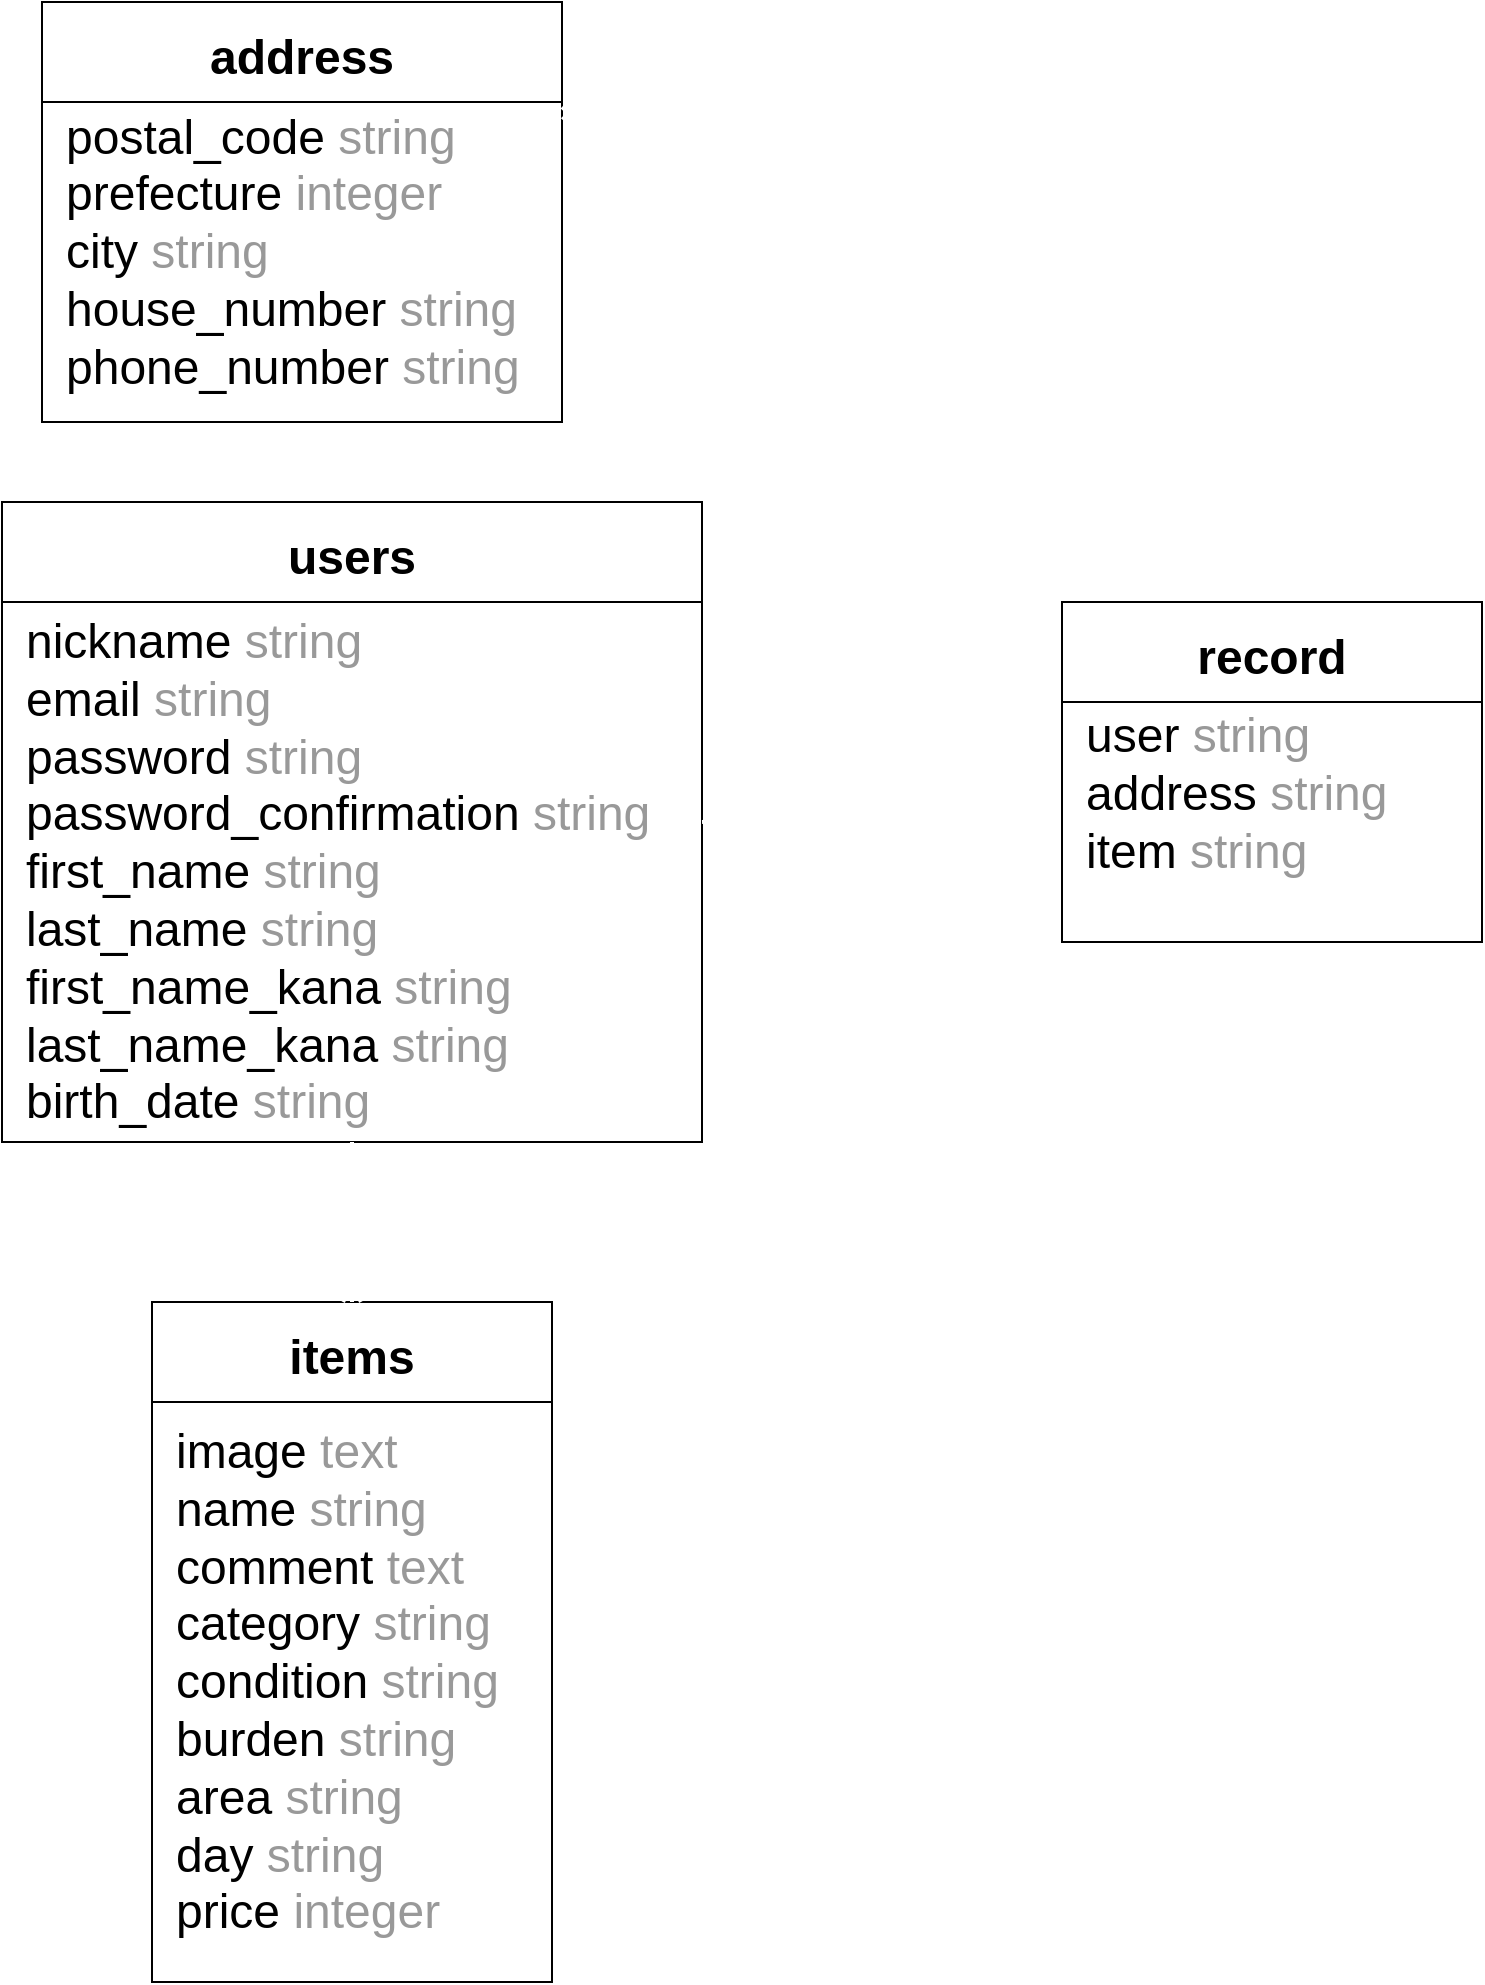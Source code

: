 <mxfile version="13.10.0" type="embed">
    <diagram id="9rqIHSh-4NgW_ykTr1UR" name="Page-2">
        <mxGraphModel dx="1805" dy="1100" grid="1" gridSize="10" guides="1" tooltips="1" connect="1" arrows="1" fold="1" page="1" pageScale="1" pageWidth="827" pageHeight="1169" math="0" shadow="0">
            <root>
                <mxCell id="pVxhQ6NeUINRr0bnpUqj-0"/>
                <mxCell id="pVxhQ6NeUINRr0bnpUqj-1" parent="pVxhQ6NeUINRr0bnpUqj-0"/>
                <mxCell id="Aa22KxbIVqdFqmJ2V2L7-0" value="users" style="swimlane;startSize=50;fontSize=24;labelBackgroundColor=none;labelBorderColor=none;swimlaneFillColor=#FFFFFF;fontColor=#000000;" vertex="1" parent="pVxhQ6NeUINRr0bnpUqj-1">
                    <mxGeometry x="-800" y="260" width="350" height="320" as="geometry"/>
                </mxCell>
                <mxCell id="Aa22KxbIVqdFqmJ2V2L7-1" value="&lt;font color=&quot;#000000&quot;&gt;nickname&lt;/font&gt;&amp;nbsp;&lt;font color=&quot;#999999&quot;&gt;string&lt;/font&gt;&lt;br&gt;&lt;font color=&quot;#000000&quot;&gt;email&lt;/font&gt;&amp;nbsp;&lt;font color=&quot;#999999&quot;&gt;string&lt;/font&gt;&lt;br&gt;&lt;font color=&quot;#000000&quot;&gt;password&lt;/font&gt;&amp;nbsp;&lt;font color=&quot;#999999&quot;&gt;string&lt;/font&gt;&lt;br&gt;&lt;div&gt;&lt;font color=&quot;#000000&quot;&gt;password_confirmation&lt;/font&gt;&amp;nbsp;&lt;font color=&quot;#999999&quot;&gt;string&lt;/font&gt;&lt;/div&gt;&lt;div&gt;&lt;font color=&quot;#000000&quot;&gt;first_name&lt;/font&gt;&amp;nbsp;&lt;font color=&quot;#999999&quot;&gt;string&lt;/font&gt;&lt;/div&gt;&lt;div&gt;&lt;font color=&quot;#000000&quot;&gt;last_name&lt;/font&gt;&amp;nbsp;&lt;font color=&quot;#999999&quot;&gt;string&lt;/font&gt;&lt;/div&gt;&lt;div&gt;&lt;font color=&quot;#000000&quot;&gt;first_name_kana&lt;/font&gt;&amp;nbsp;&lt;font color=&quot;#999999&quot;&gt;string&lt;/font&gt;&lt;/div&gt;&lt;div&gt;&lt;font color=&quot;#000000&quot;&gt;last_name_kana&lt;/font&gt;&amp;nbsp;&lt;font color=&quot;#999999&quot;&gt;string&lt;/font&gt;&lt;/div&gt;&lt;div&gt;&lt;font color=&quot;#000000&quot;&gt;birth_date&lt;/font&gt;&lt;font color=&quot;#999999&quot;&gt; string&lt;/font&gt;&lt;/div&gt;" style="text;html=1;align=left;verticalAlign=middle;resizable=0;points=[];autosize=1;fontSize=24;" vertex="1" parent="Aa22KxbIVqdFqmJ2V2L7-0">
                    <mxGeometry x="10" y="50" width="330" height="270" as="geometry"/>
                </mxCell>
                <mxCell id="Aa22KxbIVqdFqmJ2V2L7-2" value="address" style="swimlane;startSize=50;fontSize=24;swimlaneFillColor=#ffffff;fontColor=#000000;labelBackgroundColor=none;" vertex="1" parent="pVxhQ6NeUINRr0bnpUqj-1">
                    <mxGeometry x="-780" y="10" width="260" height="210" as="geometry"/>
                </mxCell>
                <mxCell id="Aa22KxbIVqdFqmJ2V2L7-3" value="&lt;font color=&quot;#000000&quot;&gt;postal_code&lt;/font&gt;&amp;nbsp;&lt;font color=&quot;#999999&quot;&gt;string&lt;/font&gt;&lt;br&gt;&lt;font color=&quot;#000000&quot;&gt;prefecture&lt;/font&gt; &lt;font color=&quot;#999999&quot;&gt;integer&lt;/font&gt;&lt;br&gt;&lt;font color=&quot;#000000&quot;&gt;city&lt;/font&gt;&amp;nbsp;&lt;font color=&quot;#999999&quot;&gt;string&lt;/font&gt;&lt;br&gt;&lt;div&gt;&lt;font color=&quot;#000000&quot;&gt;house_number&lt;/font&gt;&lt;font color=&quot;#999999&quot;&gt; string&lt;/font&gt;&lt;/div&gt;&lt;div&gt;&lt;font color=&quot;#000000&quot;&gt;phone_number&lt;/font&gt;&amp;nbsp;&lt;font color=&quot;#999999&quot;&gt;string&lt;br&gt;&lt;/font&gt;&lt;/div&gt;" style="text;html=1;align=left;verticalAlign=middle;resizable=0;points=[];autosize=1;fontSize=24;" vertex="1" parent="Aa22KxbIVqdFqmJ2V2L7-2">
                    <mxGeometry x="10" y="50" width="240" height="150" as="geometry"/>
                </mxCell>
                <mxCell id="m5YWAmMfU8O_leFlGRVa-2" style="edgeStyle=none;rounded=0;orthogonalLoop=1;jettySize=auto;html=1;startArrow=ERmandOne;startFill=0;endArrow=ERmandOne;endFill=0;strokeWidth=2;fontSize=24;fontColor=#f0f0f0;entryX=0;entryY=1;entryDx=0;entryDy=0;strokeColor=#FFFFFF;" edge="1" parent="pVxhQ6NeUINRr0bnpUqj-1" source="Aa22KxbIVqdFqmJ2V2L7-6" target="Aa22KxbIVqdFqmJ2V2L7-8">
                    <mxGeometry relative="1" as="geometry">
                        <mxPoint x="-220" y="190" as="targetPoint"/>
                    </mxGeometry>
                </mxCell>
                <mxCell id="Aa22KxbIVqdFqmJ2V2L7-6" value="items" style="swimlane;startSize=50;fontSize=24;swimlaneFillColor=#FFFFFF;fontColor=#000000;labelBorderColor=none;labelBackgroundColor=none;" vertex="1" parent="pVxhQ6NeUINRr0bnpUqj-1">
                    <mxGeometry x="-725" y="660" width="200" height="340" as="geometry"/>
                </mxCell>
                <mxCell id="Aa22KxbIVqdFqmJ2V2L7-7" value="&lt;font color=&quot;#000000&quot;&gt;image&lt;/font&gt;&amp;nbsp;&lt;font color=&quot;#999999&quot;&gt;text&lt;/font&gt;&lt;br&gt;&lt;font color=&quot;#000000&quot;&gt;name&lt;/font&gt;&amp;nbsp;&lt;font color=&quot;#999999&quot;&gt;string&lt;/font&gt;&lt;br&gt;&lt;font color=&quot;#000000&quot;&gt;comment&lt;/font&gt;&amp;nbsp;&lt;font color=&quot;#999999&quot;&gt;text&lt;/font&gt;&lt;br&gt;&lt;div&gt;&lt;font color=&quot;#000000&quot;&gt;category&lt;/font&gt; &lt;font color=&quot;#999999&quot;&gt;string&lt;/font&gt;&lt;/div&gt;&lt;div&gt;&lt;font color=&quot;#000000&quot;&gt;condition&lt;/font&gt;&amp;nbsp;&lt;font color=&quot;#999999&quot;&gt;string&lt;/font&gt;&lt;/div&gt;&lt;div&gt;&lt;font color=&quot;#000000&quot;&gt;burden&lt;/font&gt;&amp;nbsp;&lt;font color=&quot;#999999&quot;&gt;string&lt;/font&gt;&lt;/div&gt;&lt;div&gt;&lt;font color=&quot;#000000&quot;&gt;area&lt;/font&gt;&amp;nbsp;&lt;font color=&quot;#999999&quot;&gt;string&lt;/font&gt;&lt;/div&gt;&lt;div&gt;&lt;font color=&quot;#000000&quot;&gt;day&lt;/font&gt;&amp;nbsp;&lt;font color=&quot;#999999&quot;&gt;string&lt;/font&gt;&lt;/div&gt;&lt;div&gt;&lt;font color=&quot;#000000&quot;&gt;price&lt;/font&gt;&lt;font color=&quot;#999999&quot;&gt; integer&lt;/font&gt;&lt;/div&gt;" style="text;html=1;align=left;verticalAlign=middle;resizable=0;points=[];autosize=1;fontSize=24;" vertex="1" parent="Aa22KxbIVqdFqmJ2V2L7-6">
                    <mxGeometry x="10" y="55" width="180" height="270" as="geometry"/>
                </mxCell>
                <mxCell id="m5YWAmMfU8O_leFlGRVa-1" style="edgeStyle=none;rounded=0;orthogonalLoop=1;jettySize=auto;html=1;entryX=1;entryY=0.25;entryDx=0;entryDy=0;startArrow=ERmandOne;startFill=0;endArrow=ERmandOne;endFill=0;strokeWidth=2;fontSize=24;fontColor=#f0f0f0;strokeColor=#FFFFFF;" edge="1" parent="pVxhQ6NeUINRr0bnpUqj-1" source="Aa22KxbIVqdFqmJ2V2L7-8" target="Aa22KxbIVqdFqmJ2V2L7-2">
                    <mxGeometry relative="1" as="geometry"/>
                </mxCell>
                <mxCell id="m5YWAmMfU8O_leFlGRVa-3" style="edgeStyle=none;rounded=0;orthogonalLoop=1;jettySize=auto;html=1;entryX=1;entryY=0.5;entryDx=0;entryDy=0;startArrow=ERmany;startFill=0;endArrow=ERone;endFill=0;strokeWidth=2;fontSize=24;fontColor=#f0f0f0;strokeColor=#FFFFFF;" edge="1" parent="pVxhQ6NeUINRr0bnpUqj-1" target="Aa22KxbIVqdFqmJ2V2L7-0">
                    <mxGeometry relative="1" as="geometry">
                        <mxPoint x="-270" y="410" as="sourcePoint"/>
                    </mxGeometry>
                </mxCell>
                <mxCell id="Aa22KxbIVqdFqmJ2V2L7-8" value="record" style="swimlane;startSize=50;fontSize=24;labelBackgroundColor=none;labelBorderColor=none;swimlaneFillColor=#FFFFFF;fontColor=#000000;" vertex="1" parent="pVxhQ6NeUINRr0bnpUqj-1">
                    <mxGeometry x="-270" y="310" width="210" height="170" as="geometry"/>
                </mxCell>
                <mxCell id="Aa22KxbIVqdFqmJ2V2L7-9" value="&lt;font color=&quot;#000000&quot;&gt;user&lt;/font&gt;&amp;nbsp;&lt;font color=&quot;#999999&quot;&gt;string&lt;/font&gt;&lt;br&gt;&lt;font color=&quot;#000000&quot;&gt;address&lt;/font&gt;&amp;nbsp;&lt;font color=&quot;#999999&quot;&gt;string&lt;/font&gt;&lt;br&gt;&lt;font color=&quot;#000000&quot;&gt;item&lt;/font&gt;&amp;nbsp;&lt;font color=&quot;#999999&quot;&gt;string&lt;/font&gt;&lt;br&gt;&lt;div&gt;&lt;br&gt;&lt;/div&gt;" style="text;html=1;align=left;verticalAlign=middle;resizable=0;points=[];autosize=1;fontSize=24;" vertex="1" parent="Aa22KxbIVqdFqmJ2V2L7-8">
                    <mxGeometry x="10" y="50" width="170" height="120" as="geometry"/>
                </mxCell>
                <mxCell id="m5YWAmMfU8O_leFlGRVa-4" style="edgeStyle=none;rounded=0;orthogonalLoop=1;jettySize=auto;html=1;entryX=0.5;entryY=0;entryDx=0;entryDy=0;startArrow=ERone;startFill=0;endArrow=ERmany;endFill=0;strokeWidth=2;fontSize=24;fontColor=#f0f0f0;strokeColor=#FFFFFF;" edge="1" parent="pVxhQ6NeUINRr0bnpUqj-1" source="Aa22KxbIVqdFqmJ2V2L7-1" target="Aa22KxbIVqdFqmJ2V2L7-6">
                    <mxGeometry relative="1" as="geometry"/>
                </mxCell>
            </root>
        </mxGraphModel>
    </diagram>
</mxfile>